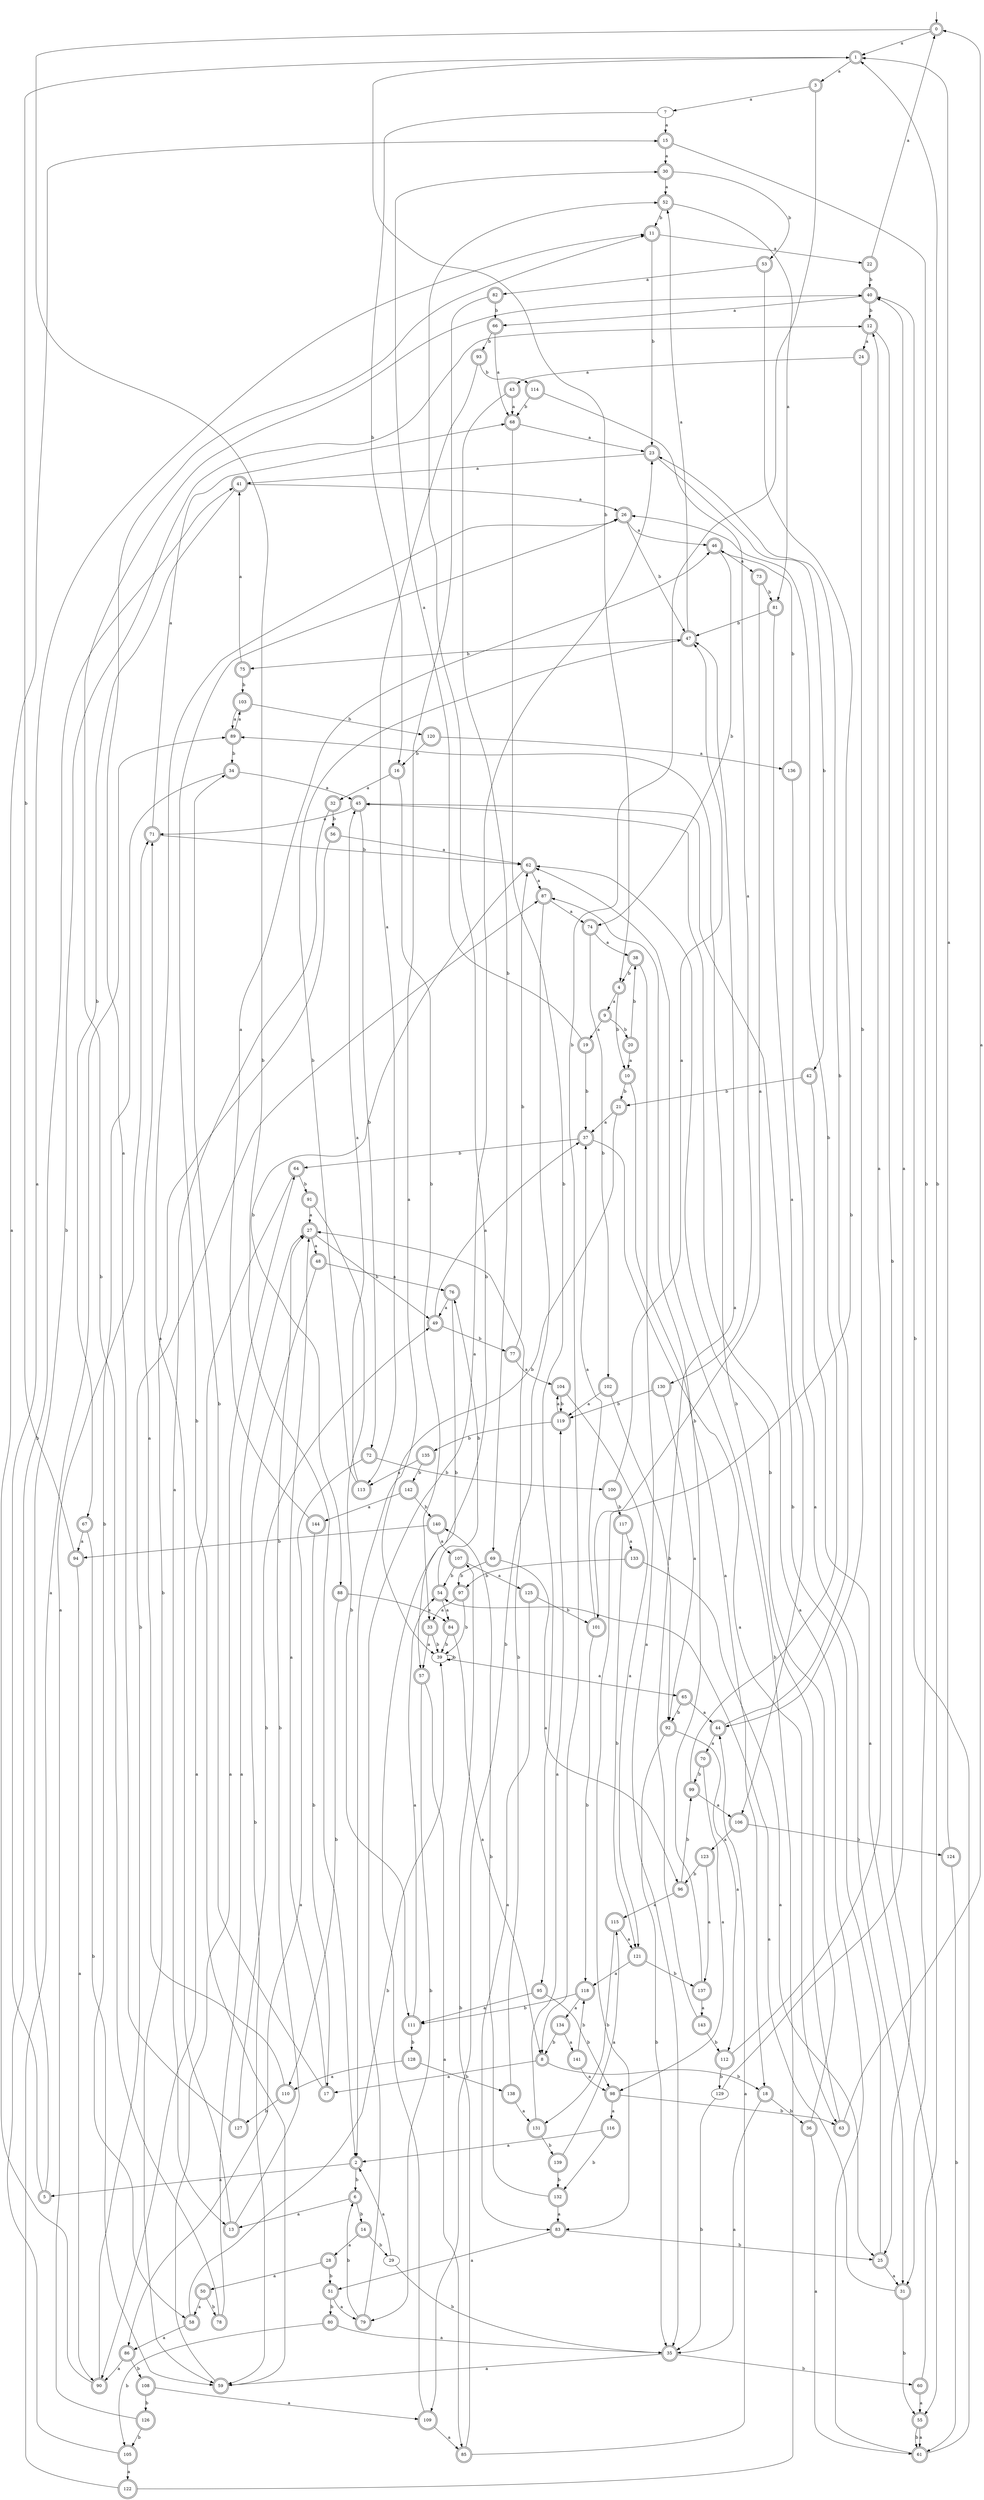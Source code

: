 digraph RandomDFA {
  __start0 [label="", shape=none];
  __start0 -> 0 [label=""];
  0 [shape=circle] [shape=doublecircle]
  0 -> 1 [label="a"]
  0 -> 2 [label="b"]
  1 [shape=doublecircle]
  1 -> 3 [label="a"]
  1 -> 4 [label="b"]
  2 [shape=doublecircle]
  2 -> 5 [label="a"]
  2 -> 6 [label="b"]
  3 [shape=doublecircle]
  3 -> 7 [label="a"]
  3 -> 8 [label="b"]
  4 [shape=doublecircle]
  4 -> 9 [label="a"]
  4 -> 10 [label="b"]
  5 [shape=doublecircle]
  5 -> 11 [label="a"]
  5 -> 12 [label="b"]
  6 [shape=doublecircle]
  6 -> 13 [label="a"]
  6 -> 14 [label="b"]
  7
  7 -> 15 [label="a"]
  7 -> 16 [label="b"]
  8 [shape=doublecircle]
  8 -> 17 [label="a"]
  8 -> 18 [label="b"]
  9 [shape=doublecircle]
  9 -> 19 [label="a"]
  9 -> 20 [label="b"]
  10 [shape=doublecircle]
  10 -> 18 [label="a"]
  10 -> 21 [label="b"]
  11 [shape=doublecircle]
  11 -> 22 [label="a"]
  11 -> 23 [label="b"]
  12 [shape=doublecircle]
  12 -> 24 [label="a"]
  12 -> 25 [label="b"]
  13 [shape=doublecircle]
  13 -> 26 [label="a"]
  13 -> 27 [label="b"]
  14 [shape=doublecircle]
  14 -> 28 [label="a"]
  14 -> 29 [label="b"]
  15 [shape=doublecircle]
  15 -> 30 [label="a"]
  15 -> 31 [label="b"]
  16 [shape=doublecircle]
  16 -> 32 [label="a"]
  16 -> 33 [label="b"]
  17 [shape=doublecircle]
  17 -> 27 [label="a"]
  17 -> 34 [label="b"]
  18 [shape=doublecircle]
  18 -> 35 [label="a"]
  18 -> 36 [label="b"]
  19 [shape=doublecircle]
  19 -> 30 [label="a"]
  19 -> 37 [label="b"]
  20 [shape=doublecircle]
  20 -> 10 [label="a"]
  20 -> 38 [label="b"]
  21 [shape=doublecircle]
  21 -> 37 [label="a"]
  21 -> 39 [label="b"]
  22 [shape=doublecircle]
  22 -> 0 [label="a"]
  22 -> 40 [label="b"]
  23 [shape=doublecircle]
  23 -> 41 [label="a"]
  23 -> 42 [label="b"]
  24 [shape=doublecircle]
  24 -> 43 [label="a"]
  24 -> 44 [label="b"]
  25 [shape=doublecircle]
  25 -> 31 [label="a"]
  25 -> 45 [label="b"]
  26 [shape=doublecircle]
  26 -> 46 [label="a"]
  26 -> 47 [label="b"]
  27 [shape=doublecircle]
  27 -> 48 [label="a"]
  27 -> 49 [label="b"]
  28 [shape=doublecircle]
  28 -> 50 [label="a"]
  28 -> 51 [label="b"]
  29
  29 -> 2 [label="a"]
  29 -> 35 [label="b"]
  30 [shape=doublecircle]
  30 -> 52 [label="a"]
  30 -> 53 [label="b"]
  31 [shape=doublecircle]
  31 -> 54 [label="a"]
  31 -> 55 [label="b"]
  32 [shape=doublecircle]
  32 -> 13 [label="a"]
  32 -> 56 [label="b"]
  33 [shape=doublecircle]
  33 -> 57 [label="a"]
  33 -> 39 [label="b"]
  34 [shape=doublecircle]
  34 -> 45 [label="a"]
  34 -> 58 [label="b"]
  35 [shape=doublecircle]
  35 -> 59 [label="a"]
  35 -> 60 [label="b"]
  36 [shape=doublecircle]
  36 -> 61 [label="a"]
  36 -> 62 [label="b"]
  37 [shape=doublecircle]
  37 -> 63 [label="a"]
  37 -> 64 [label="b"]
  38 [shape=doublecircle]
  38 -> 35 [label="a"]
  38 -> 4 [label="b"]
  39
  39 -> 65 [label="a"]
  39 -> 39 [label="b"]
  40 [shape=doublecircle]
  40 -> 66 [label="a"]
  40 -> 12 [label="b"]
  41 [shape=doublecircle]
  41 -> 26 [label="a"]
  41 -> 67 [label="b"]
  42 [shape=doublecircle]
  42 -> 55 [label="a"]
  42 -> 21 [label="b"]
  43 [shape=doublecircle]
  43 -> 68 [label="a"]
  43 -> 69 [label="b"]
  44 [shape=doublecircle]
  44 -> 70 [label="a"]
  44 -> 23 [label="b"]
  45 [shape=doublecircle]
  45 -> 71 [label="a"]
  45 -> 72 [label="b"]
  46 [shape=doublecircle]
  46 -> 73 [label="a"]
  46 -> 74 [label="b"]
  47 [shape=doublecircle]
  47 -> 52 [label="a"]
  47 -> 75 [label="b"]
  48 [shape=doublecircle]
  48 -> 76 [label="a"]
  48 -> 59 [label="b"]
  49 [shape=doublecircle]
  49 -> 37 [label="a"]
  49 -> 77 [label="b"]
  50 [shape=doublecircle]
  50 -> 58 [label="a"]
  50 -> 78 [label="b"]
  51 [shape=doublecircle]
  51 -> 79 [label="a"]
  51 -> 80 [label="b"]
  52 [shape=doublecircle]
  52 -> 81 [label="a"]
  52 -> 11 [label="b"]
  53 [shape=doublecircle]
  53 -> 82 [label="a"]
  53 -> 83 [label="b"]
  54 [shape=doublecircle]
  54 -> 84 [label="a"]
  54 -> 76 [label="b"]
  55 [shape=doublecircle]
  55 -> 61 [label="a"]
  55 -> 61 [label="b"]
  56 [shape=doublecircle]
  56 -> 62 [label="a"]
  56 -> 59 [label="b"]
  57 [shape=doublecircle]
  57 -> 85 [label="a"]
  57 -> 79 [label="b"]
  58 [shape=doublecircle]
  58 -> 86 [label="a"]
  58 -> 39 [label="b"]
  59 [shape=doublecircle]
  59 -> 64 [label="a"]
  59 -> 26 [label="b"]
  60 [shape=doublecircle]
  60 -> 55 [label="a"]
  60 -> 1 [label="b"]
  61 [shape=doublecircle]
  61 -> 45 [label="a"]
  61 -> 40 [label="b"]
  62 [shape=doublecircle]
  62 -> 87 [label="a"]
  62 -> 88 [label="b"]
  63 [shape=doublecircle]
  63 -> 0 [label="a"]
  63 -> 89 [label="b"]
  64 [shape=doublecircle]
  64 -> 90 [label="a"]
  64 -> 91 [label="b"]
  65 [shape=doublecircle]
  65 -> 44 [label="a"]
  65 -> 92 [label="b"]
  66 [shape=doublecircle]
  66 -> 68 [label="a"]
  66 -> 93 [label="b"]
  67 [shape=doublecircle]
  67 -> 94 [label="a"]
  67 -> 59 [label="b"]
  68 [shape=doublecircle]
  68 -> 23 [label="a"]
  68 -> 95 [label="b"]
  69 [shape=doublecircle]
  69 -> 96 [label="a"]
  69 -> 97 [label="b"]
  70 [shape=doublecircle]
  70 -> 98 [label="a"]
  70 -> 99 [label="b"]
  71 [shape=doublecircle]
  71 -> 68 [label="a"]
  71 -> 62 [label="b"]
  72 [shape=doublecircle]
  72 -> 86 [label="a"]
  72 -> 100 [label="b"]
  73 [shape=doublecircle]
  73 -> 101 [label="a"]
  73 -> 81 [label="b"]
  74 [shape=doublecircle]
  74 -> 38 [label="a"]
  74 -> 102 [label="b"]
  75 [shape=doublecircle]
  75 -> 41 [label="a"]
  75 -> 103 [label="b"]
  76 [shape=doublecircle]
  76 -> 49 [label="a"]
  76 -> 57 [label="b"]
  77 [shape=doublecircle]
  77 -> 104 [label="a"]
  77 -> 62 [label="b"]
  78 [shape=doublecircle]
  78 -> 27 [label="a"]
  78 -> 40 [label="b"]
  79 [shape=doublecircle]
  79 -> 23 [label="a"]
  79 -> 6 [label="b"]
  80 [shape=doublecircle]
  80 -> 35 [label="a"]
  80 -> 105 [label="b"]
  81 [shape=doublecircle]
  81 -> 106 [label="a"]
  81 -> 47 [label="b"]
  82 [shape=doublecircle]
  82 -> 2 [label="a"]
  82 -> 66 [label="b"]
  83 [shape=doublecircle]
  83 -> 51 [label="a"]
  83 -> 25 [label="b"]
  84 [shape=doublecircle]
  84 -> 8 [label="a"]
  84 -> 39 [label="b"]
  85 [shape=doublecircle]
  85 -> 44 [label="a"]
  85 -> 107 [label="b"]
  86 [shape=doublecircle]
  86 -> 90 [label="a"]
  86 -> 108 [label="b"]
  87 [shape=doublecircle]
  87 -> 74 [label="a"]
  87 -> 109 [label="b"]
  88 [shape=doublecircle]
  88 -> 84 [label="a"]
  88 -> 110 [label="b"]
  89 [shape=doublecircle]
  89 -> 103 [label="a"]
  89 -> 34 [label="b"]
  90 [shape=doublecircle]
  90 -> 15 [label="a"]
  90 -> 87 [label="b"]
  91 [shape=doublecircle]
  91 -> 27 [label="a"]
  91 -> 111 [label="b"]
  92 [shape=doublecircle]
  92 -> 112 [label="a"]
  92 -> 35 [label="b"]
  93 [shape=doublecircle]
  93 -> 113 [label="a"]
  93 -> 114 [label="b"]
  94 [shape=doublecircle]
  94 -> 90 [label="a"]
  94 -> 1 [label="b"]
  95 [shape=doublecircle]
  95 -> 111 [label="a"]
  95 -> 98 [label="b"]
  96 [shape=doublecircle]
  96 -> 115 [label="a"]
  96 -> 99 [label="b"]
  97 [shape=doublecircle]
  97 -> 33 [label="a"]
  97 -> 39 [label="b"]
  98 [shape=doublecircle]
  98 -> 116 [label="a"]
  98 -> 63 [label="b"]
  99 [shape=doublecircle]
  99 -> 106 [label="a"]
  99 -> 26 [label="b"]
  100 [shape=doublecircle]
  100 -> 47 [label="a"]
  100 -> 117 [label="b"]
  101 [shape=doublecircle]
  101 -> 37 [label="a"]
  101 -> 118 [label="b"]
  102 [shape=doublecircle]
  102 -> 119 [label="a"]
  102 -> 92 [label="b"]
  103 [shape=doublecircle]
  103 -> 89 [label="a"]
  103 -> 120 [label="b"]
  104 [shape=doublecircle]
  104 -> 121 [label="a"]
  104 -> 119 [label="b"]
  105 [shape=doublecircle]
  105 -> 122 [label="a"]
  105 -> 41 [label="b"]
  106 [shape=doublecircle]
  106 -> 123 [label="a"]
  106 -> 124 [label="b"]
  107 [shape=doublecircle]
  107 -> 125 [label="a"]
  107 -> 54 [label="b"]
  108 [shape=doublecircle]
  108 -> 109 [label="a"]
  108 -> 126 [label="b"]
  109 [shape=doublecircle]
  109 -> 85 [label="a"]
  109 -> 52 [label="b"]
  110 [shape=doublecircle]
  110 -> 71 [label="a"]
  110 -> 127 [label="b"]
  111 [shape=doublecircle]
  111 -> 54 [label="a"]
  111 -> 128 [label="b"]
  112 [shape=doublecircle]
  112 -> 12 [label="a"]
  112 -> 129 [label="b"]
  113 [shape=doublecircle]
  113 -> 45 [label="a"]
  113 -> 47 [label="b"]
  114 [shape=doublecircle]
  114 -> 130 [label="a"]
  114 -> 68 [label="b"]
  115 [shape=doublecircle]
  115 -> 121 [label="a"]
  115 -> 131 [label="b"]
  116 [shape=doublecircle]
  116 -> 2 [label="a"]
  116 -> 132 [label="b"]
  117 [shape=doublecircle]
  117 -> 133 [label="a"]
  117 -> 121 [label="b"]
  118 [shape=doublecircle]
  118 -> 134 [label="a"]
  118 -> 111 [label="b"]
  119 [shape=doublecircle]
  119 -> 104 [label="a"]
  119 -> 135 [label="b"]
  120 [shape=doublecircle]
  120 -> 136 [label="a"]
  120 -> 16 [label="b"]
  121 [shape=doublecircle]
  121 -> 118 [label="a"]
  121 -> 137 [label="b"]
  122 [shape=doublecircle]
  122 -> 89 [label="a"]
  122 -> 62 [label="b"]
  123 [shape=doublecircle]
  123 -> 137 [label="a"]
  123 -> 96 [label="b"]
  124 [shape=doublecircle]
  124 -> 1 [label="a"]
  124 -> 61 [label="b"]
  125 [shape=doublecircle]
  125 -> 83 [label="a"]
  125 -> 101 [label="b"]
  126 [shape=doublecircle]
  126 -> 71 [label="a"]
  126 -> 105 [label="b"]
  127 [shape=doublecircle]
  127 -> 11 [label="a"]
  127 -> 49 [label="b"]
  128 [shape=doublecircle]
  128 -> 110 [label="a"]
  128 -> 138 [label="b"]
  129
  129 -> 40 [label="a"]
  129 -> 35 [label="b"]
  130 [shape=doublecircle]
  130 -> 92 [label="a"]
  130 -> 119 [label="b"]
  131 [shape=doublecircle]
  131 -> 119 [label="a"]
  131 -> 139 [label="b"]
  132 [shape=doublecircle]
  132 -> 83 [label="a"]
  132 -> 140 [label="b"]
  133 [shape=doublecircle]
  133 -> 25 [label="a"]
  133 -> 97 [label="b"]
  134 [shape=doublecircle]
  134 -> 141 [label="a"]
  134 -> 8 [label="b"]
  135 [shape=doublecircle]
  135 -> 113 [label="a"]
  135 -> 142 [label="b"]
  136 [shape=doublecircle]
  136 -> 31 [label="a"]
  136 -> 46 [label="b"]
  137 [shape=doublecircle]
  137 -> 143 [label="a"]
  137 -> 87 [label="b"]
  138 [shape=doublecircle]
  138 -> 131 [label="a"]
  138 -> 27 [label="b"]
  139 [shape=doublecircle]
  139 -> 115 [label="a"]
  139 -> 132 [label="b"]
  140 [shape=doublecircle]
  140 -> 107 [label="a"]
  140 -> 94 [label="b"]
  141 [shape=doublecircle]
  141 -> 98 [label="a"]
  141 -> 118 [label="b"]
  142 [shape=doublecircle]
  142 -> 144 [label="a"]
  142 -> 140 [label="b"]
  143 [shape=doublecircle]
  143 -> 47 [label="a"]
  143 -> 112 [label="b"]
  144 [shape=doublecircle]
  144 -> 46 [label="a"]
  144 -> 17 [label="b"]
}
